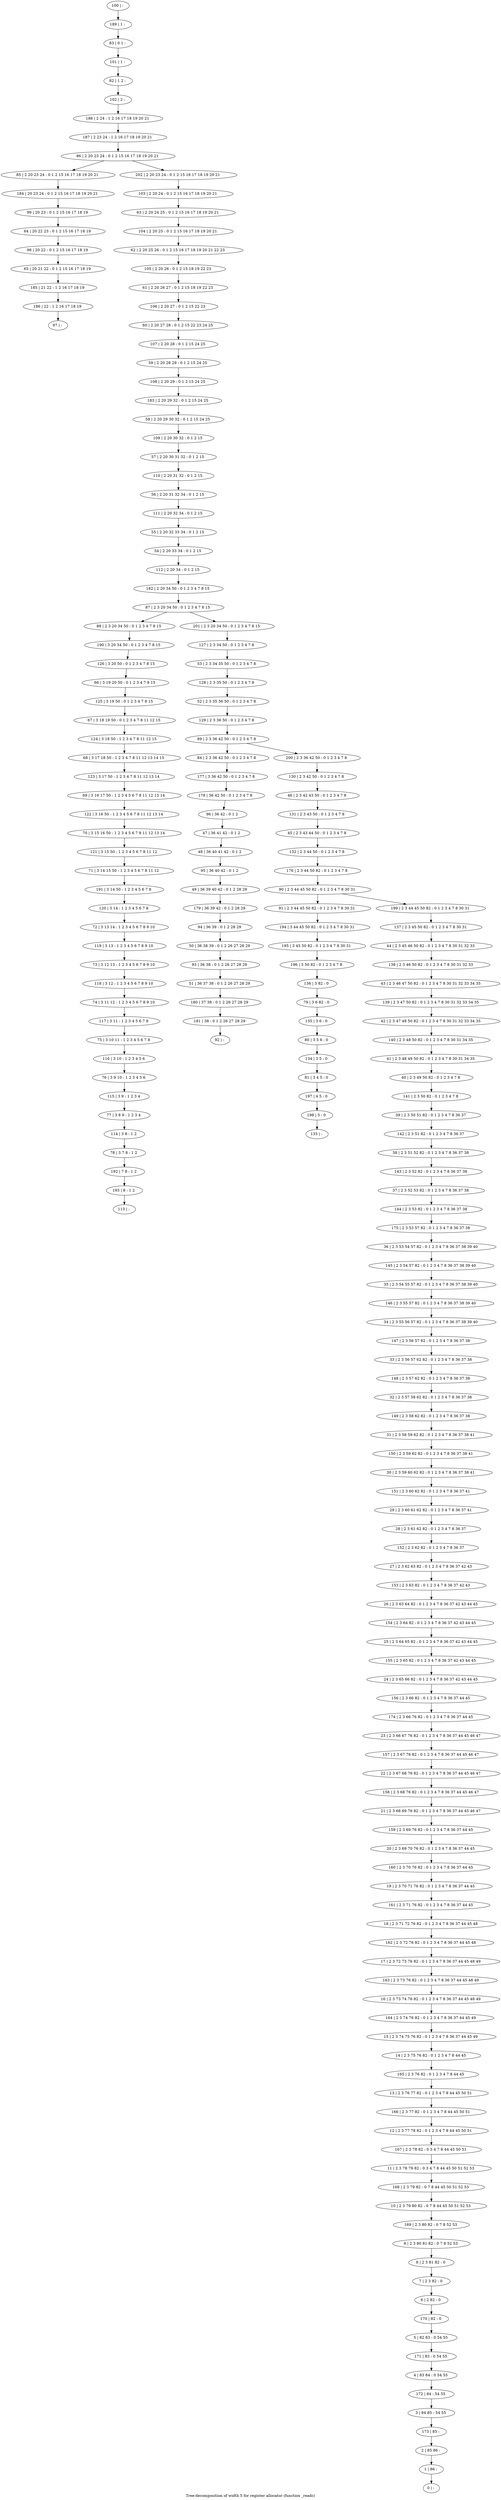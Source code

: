 digraph G {
graph [label="Tree-decomposition of width 5 for register allocator (function _readc)"]
0[label="0 | : "];
1[label="1 | 86 : "];
2[label="2 | 85 86 : "];
3[label="3 | 84 85 : 54 55 "];
4[label="4 | 83 84 : 0 54 55 "];
5[label="5 | 82 83 : 0 54 55 "];
6[label="6 | 2 82 : 0 "];
7[label="7 | 2 3 82 : 0 "];
8[label="8 | 2 3 81 82 : 0 "];
9[label="9 | 2 3 80 81 82 : 0 7 8 52 53 "];
10[label="10 | 2 3 79 80 82 : 0 7 8 44 45 50 51 52 53 "];
11[label="11 | 2 3 78 79 82 : 0 3 4 7 8 44 45 50 51 52 53 "];
12[label="12 | 2 3 77 78 82 : 0 1 2 3 4 7 8 44 45 50 51 "];
13[label="13 | 2 3 76 77 82 : 0 1 2 3 4 7 8 44 45 50 51 "];
14[label="14 | 2 3 75 76 82 : 0 1 2 3 4 7 8 44 45 "];
15[label="15 | 2 3 74 75 76 82 : 0 1 2 3 4 7 8 36 37 44 45 49 "];
16[label="16 | 2 3 73 74 76 82 : 0 1 2 3 4 7 8 36 37 44 45 48 49 "];
17[label="17 | 2 3 72 73 76 82 : 0 1 2 3 4 7 8 36 37 44 45 48 49 "];
18[label="18 | 2 3 71 72 76 82 : 0 1 2 3 4 7 8 36 37 44 45 48 "];
19[label="19 | 2 3 70 71 76 82 : 0 1 2 3 4 7 8 36 37 44 45 "];
20[label="20 | 2 3 69 70 76 82 : 0 1 2 3 4 7 8 36 37 44 45 "];
21[label="21 | 2 3 68 69 76 82 : 0 1 2 3 4 7 8 36 37 44 45 46 47 "];
22[label="22 | 2 3 67 68 76 82 : 0 1 2 3 4 7 8 36 37 44 45 46 47 "];
23[label="23 | 2 3 66 67 76 82 : 0 1 2 3 4 7 8 36 37 44 45 46 47 "];
24[label="24 | 2 3 65 66 82 : 0 1 2 3 4 7 8 36 37 42 43 44 45 "];
25[label="25 | 2 3 64 65 82 : 0 1 2 3 4 7 8 36 37 42 43 44 45 "];
26[label="26 | 2 3 63 64 82 : 0 1 2 3 4 7 8 36 37 42 43 44 45 "];
27[label="27 | 2 3 62 63 82 : 0 1 2 3 4 7 8 36 37 42 43 "];
28[label="28 | 2 3 61 62 82 : 0 1 2 3 4 7 8 36 37 "];
29[label="29 | 2 3 60 61 62 82 : 0 1 2 3 4 7 8 36 37 41 "];
30[label="30 | 2 3 59 60 62 82 : 0 1 2 3 4 7 8 36 37 38 41 "];
31[label="31 | 2 3 58 59 62 82 : 0 1 2 3 4 7 8 36 37 38 41 "];
32[label="32 | 2 3 57 58 62 82 : 0 1 2 3 4 7 8 36 37 38 "];
33[label="33 | 2 3 56 57 62 82 : 0 1 2 3 4 7 8 36 37 38 "];
34[label="34 | 2 3 55 56 57 82 : 0 1 2 3 4 7 8 36 37 38 39 40 "];
35[label="35 | 2 3 54 55 57 82 : 0 1 2 3 4 7 8 36 37 38 39 40 "];
36[label="36 | 2 3 53 54 57 82 : 0 1 2 3 4 7 8 36 37 38 39 40 "];
37[label="37 | 2 3 52 53 82 : 0 1 2 3 4 7 8 36 37 38 "];
38[label="38 | 2 3 51 52 82 : 0 1 2 3 4 7 8 36 37 38 "];
39[label="39 | 2 3 50 51 82 : 0 1 2 3 4 7 8 36 37 "];
40[label="40 | 2 3 49 50 82 : 0 1 2 3 4 7 8 "];
41[label="41 | 2 3 48 49 50 82 : 0 1 2 3 4 7 8 30 31 34 35 "];
42[label="42 | 2 3 47 48 50 82 : 0 1 2 3 4 7 8 30 31 32 33 34 35 "];
43[label="43 | 2 3 46 47 50 82 : 0 1 2 3 4 7 8 30 31 32 33 34 35 "];
44[label="44 | 2 3 45 46 50 82 : 0 1 2 3 4 7 8 30 31 32 33 "];
45[label="45 | 2 3 43 44 50 : 0 1 2 3 4 7 8 "];
46[label="46 | 2 3 42 43 50 : 0 1 2 3 4 7 8 "];
47[label="47 | 36 41 42 : 0 1 2 "];
48[label="48 | 36 40 41 42 : 0 1 2 "];
49[label="49 | 36 39 40 42 : 0 1 2 28 29 "];
50[label="50 | 36 38 39 : 0 1 2 26 27 28 29 "];
51[label="51 | 36 37 38 : 0 1 2 26 27 28 29 "];
52[label="52 | 2 3 35 36 50 : 0 1 2 3 4 7 8 "];
53[label="53 | 2 3 34 35 50 : 0 1 2 3 4 7 8 "];
54[label="54 | 2 20 33 34 : 0 1 2 15 "];
55[label="55 | 2 20 32 33 34 : 0 1 2 15 "];
56[label="56 | 2 20 31 32 34 : 0 1 2 15 "];
57[label="57 | 2 20 30 31 32 : 0 1 2 15 "];
58[label="58 | 2 20 29 30 32 : 0 1 2 15 24 25 "];
59[label="59 | 2 20 28 29 : 0 1 2 15 24 25 "];
60[label="60 | 2 20 27 28 : 0 1 2 15 22 23 24 25 "];
61[label="61 | 2 20 26 27 : 0 1 2 15 18 19 22 23 "];
62[label="62 | 2 20 25 26 : 0 1 2 15 16 17 18 19 20 21 22 23 "];
63[label="63 | 2 20 24 25 : 0 1 2 15 16 17 18 19 20 21 "];
64[label="64 | 20 22 23 : 0 1 2 15 16 17 18 19 "];
65[label="65 | 20 21 22 : 0 1 2 15 16 17 18 19 "];
66[label="66 | 3 19 20 50 : 0 1 2 3 4 7 8 15 "];
67[label="67 | 3 18 19 50 : 0 1 2 3 4 7 8 11 12 15 "];
68[label="68 | 3 17 18 50 : 1 2 3 4 7 8 11 12 13 14 15 "];
69[label="69 | 3 16 17 50 : 1 2 3 4 5 6 7 8 11 12 13 14 "];
70[label="70 | 3 15 16 50 : 1 2 3 4 5 6 7 8 11 12 13 14 "];
71[label="71 | 3 14 15 50 : 1 2 3 4 5 6 7 8 11 12 "];
72[label="72 | 3 13 14 : 1 2 3 4 5 6 7 8 9 10 "];
73[label="73 | 3 12 13 : 1 2 3 4 5 6 7 8 9 10 "];
74[label="74 | 3 11 12 : 1 2 3 4 5 6 7 8 9 10 "];
75[label="75 | 3 10 11 : 1 2 3 4 5 6 7 8 "];
76[label="76 | 3 9 10 : 1 2 3 4 5 6 "];
77[label="77 | 3 8 9 : 1 2 3 4 "];
78[label="78 | 3 7 8 : 1 2 "];
79[label="79 | 3 6 82 : 0 "];
80[label="80 | 3 5 6 : 0 "];
81[label="81 | 3 4 5 : 0 "];
82[label="82 | 1 2 : "];
83[label="83 | 0 1 : "];
84[label="84 | 2 3 36 42 50 : 0 1 2 3 4 7 8 "];
85[label="85 | 2 20 23 24 : 0 1 2 15 16 17 18 19 20 21 "];
86[label="86 | 2 20 23 24 : 0 1 2 15 16 17 18 19 20 21 "];
87[label="87 | 2 3 20 34 50 : 0 1 2 3 4 7 8 15 "];
88[label="88 | 2 3 20 34 50 : 0 1 2 3 4 7 8 15 "];
89[label="89 | 2 3 36 42 50 : 0 1 2 3 4 7 8 "];
90[label="90 | 2 3 44 45 50 82 : 0 1 2 3 4 7 8 30 31 "];
91[label="91 | 2 3 44 45 50 82 : 0 1 2 3 4 7 8 30 31 "];
92[label="92 | : "];
93[label="93 | 36 38 : 0 1 2 26 27 28 29 "];
94[label="94 | 36 39 : 0 1 2 28 29 "];
95[label="95 | 36 40 42 : 0 1 2 "];
96[label="96 | 36 42 : 0 1 2 "];
97[label="97 | : "];
98[label="98 | 20 22 : 0 1 2 15 16 17 18 19 "];
99[label="99 | 20 23 : 0 1 2 15 16 17 18 19 "];
100[label="100 | : "];
101[label="101 | 1 : "];
102[label="102 | 2 : "];
103[label="103 | 2 20 24 : 0 1 2 15 16 17 18 19 20 21 "];
104[label="104 | 2 20 25 : 0 1 2 15 16 17 18 19 20 21 "];
105[label="105 | 2 20 26 : 0 1 2 15 18 19 22 23 "];
106[label="106 | 2 20 27 : 0 1 2 15 22 23 "];
107[label="107 | 2 20 28 : 0 1 2 15 24 25 "];
108[label="108 | 2 20 29 : 0 1 2 15 24 25 "];
109[label="109 | 2 20 30 32 : 0 1 2 15 "];
110[label="110 | 2 20 31 32 : 0 1 2 15 "];
111[label="111 | 2 20 32 34 : 0 1 2 15 "];
112[label="112 | 2 20 34 : 0 1 2 15 "];
113[label="113 | : "];
114[label="114 | 3 8 : 1 2 "];
115[label="115 | 3 9 : 1 2 3 4 "];
116[label="116 | 3 10 : 1 2 3 4 5 6 "];
117[label="117 | 3 11 : 1 2 3 4 5 6 7 8 "];
118[label="118 | 3 12 : 1 2 3 4 5 6 7 8 9 10 "];
119[label="119 | 3 13 : 1 2 3 4 5 6 7 8 9 10 "];
120[label="120 | 3 14 : 1 2 3 4 5 6 7 8 "];
121[label="121 | 3 15 50 : 1 2 3 4 5 6 7 8 11 12 "];
122[label="122 | 3 16 50 : 1 2 3 4 5 6 7 8 11 12 13 14 "];
123[label="123 | 3 17 50 : 1 2 3 4 7 8 11 12 13 14 "];
124[label="124 | 3 18 50 : 1 2 3 4 7 8 11 12 15 "];
125[label="125 | 3 19 50 : 0 1 2 3 4 7 8 15 "];
126[label="126 | 3 20 50 : 0 1 2 3 4 7 8 15 "];
127[label="127 | 2 3 34 50 : 0 1 2 3 4 7 8 "];
128[label="128 | 2 3 35 50 : 0 1 2 3 4 7 8 "];
129[label="129 | 2 3 36 50 : 0 1 2 3 4 7 8 "];
130[label="130 | 2 3 42 50 : 0 1 2 3 4 7 8 "];
131[label="131 | 2 3 43 50 : 0 1 2 3 4 7 8 "];
132[label="132 | 2 3 44 50 : 0 1 2 3 4 7 8 "];
133[label="133 | : "];
134[label="134 | 3 5 : 0 "];
135[label="135 | 3 6 : 0 "];
136[label="136 | 3 82 : 0 "];
137[label="137 | 2 3 45 50 82 : 0 1 2 3 4 7 8 30 31 "];
138[label="138 | 2 3 46 50 82 : 0 1 2 3 4 7 8 30 31 32 33 "];
139[label="139 | 2 3 47 50 82 : 0 1 2 3 4 7 8 30 31 32 33 34 35 "];
140[label="140 | 2 3 48 50 82 : 0 1 2 3 4 7 8 30 31 34 35 "];
141[label="141 | 2 3 50 82 : 0 1 2 3 4 7 8 "];
142[label="142 | 2 3 51 82 : 0 1 2 3 4 7 8 36 37 "];
143[label="143 | 2 3 52 82 : 0 1 2 3 4 7 8 36 37 38 "];
144[label="144 | 2 3 53 82 : 0 1 2 3 4 7 8 36 37 38 "];
145[label="145 | 2 3 54 57 82 : 0 1 2 3 4 7 8 36 37 38 39 40 "];
146[label="146 | 2 3 55 57 82 : 0 1 2 3 4 7 8 36 37 38 39 40 "];
147[label="147 | 2 3 56 57 82 : 0 1 2 3 4 7 8 36 37 38 "];
148[label="148 | 2 3 57 62 82 : 0 1 2 3 4 7 8 36 37 38 "];
149[label="149 | 2 3 58 62 82 : 0 1 2 3 4 7 8 36 37 38 "];
150[label="150 | 2 3 59 62 82 : 0 1 2 3 4 7 8 36 37 38 41 "];
151[label="151 | 2 3 60 62 82 : 0 1 2 3 4 7 8 36 37 41 "];
152[label="152 | 2 3 62 82 : 0 1 2 3 4 7 8 36 37 "];
153[label="153 | 2 3 63 82 : 0 1 2 3 4 7 8 36 37 42 43 "];
154[label="154 | 2 3 64 82 : 0 1 2 3 4 7 8 36 37 42 43 44 45 "];
155[label="155 | 2 3 65 82 : 0 1 2 3 4 7 8 36 37 42 43 44 45 "];
156[label="156 | 2 3 66 82 : 0 1 2 3 4 7 8 36 37 44 45 "];
157[label="157 | 2 3 67 76 82 : 0 1 2 3 4 7 8 36 37 44 45 46 47 "];
158[label="158 | 2 3 68 76 82 : 0 1 2 3 4 7 8 36 37 44 45 46 47 "];
159[label="159 | 2 3 69 76 82 : 0 1 2 3 4 7 8 36 37 44 45 "];
160[label="160 | 2 3 70 76 82 : 0 1 2 3 4 7 8 36 37 44 45 "];
161[label="161 | 2 3 71 76 82 : 0 1 2 3 4 7 8 36 37 44 45 "];
162[label="162 | 2 3 72 76 82 : 0 1 2 3 4 7 8 36 37 44 45 48 "];
163[label="163 | 2 3 73 76 82 : 0 1 2 3 4 7 8 36 37 44 45 48 49 "];
164[label="164 | 2 3 74 76 82 : 0 1 2 3 4 7 8 36 37 44 45 49 "];
165[label="165 | 2 3 76 82 : 0 1 2 3 4 7 8 44 45 "];
166[label="166 | 2 3 77 82 : 0 1 2 3 4 7 8 44 45 50 51 "];
167[label="167 | 2 3 78 82 : 0 3 4 7 8 44 45 50 51 "];
168[label="168 | 2 3 79 82 : 0 7 8 44 45 50 51 52 53 "];
169[label="169 | 2 3 80 82 : 0 7 8 52 53 "];
170[label="170 | 82 : 0 "];
171[label="171 | 83 : 0 54 55 "];
172[label="172 | 84 : 54 55 "];
173[label="173 | 85 : "];
174[label="174 | 2 3 66 76 82 : 0 1 2 3 4 7 8 36 37 44 45 "];
175[label="175 | 2 3 53 57 82 : 0 1 2 3 4 7 8 36 37 38 "];
176[label="176 | 2 3 44 50 82 : 0 1 2 3 4 7 8 "];
177[label="177 | 3 36 42 50 : 0 1 2 3 4 7 8 "];
178[label="178 | 36 42 50 : 0 1 2 3 4 7 8 "];
179[label="179 | 36 39 42 : 0 1 2 28 29 "];
180[label="180 | 37 38 : 0 1 2 26 27 28 29 "];
181[label="181 | 38 : 0 1 2 26 27 28 29 "];
182[label="182 | 2 20 34 50 : 0 1 2 3 4 7 8 15 "];
183[label="183 | 2 20 29 32 : 0 1 2 15 24 25 "];
184[label="184 | 20 23 24 : 0 1 2 15 16 17 18 19 20 21 "];
185[label="185 | 21 22 : 1 2 16 17 18 19 "];
186[label="186 | 22 : 1 2 16 17 18 19 "];
187[label="187 | 2 23 24 : 1 2 16 17 18 19 20 21 "];
188[label="188 | 2 24 : 1 2 16 17 18 19 20 21 "];
189[label="189 | 1 : "];
190[label="190 | 3 20 34 50 : 0 1 2 3 4 7 8 15 "];
191[label="191 | 3 14 50 : 1 2 3 4 5 6 7 8 "];
192[label="192 | 7 8 : 1 2 "];
193[label="193 | 8 : 1 2 "];
194[label="194 | 3 44 45 50 82 : 0 1 2 3 4 7 8 30 31 "];
195[label="195 | 3 45 50 82 : 0 1 2 3 4 7 8 30 31 "];
196[label="196 | 3 50 82 : 0 1 2 3 4 7 8 "];
197[label="197 | 4 5 : 0 "];
198[label="198 | 5 : 0 "];
199[label="199 | 2 3 44 45 50 82 : 0 1 2 3 4 7 8 30 31 "];
200[label="200 | 2 3 36 42 50 : 0 1 2 3 4 7 8 "];
201[label="201 | 2 3 20 34 50 : 0 1 2 3 4 7 8 15 "];
202[label="202 | 2 20 23 24 : 0 1 2 15 16 17 18 19 20 21 "];
47->48 ;
93->51 ;
50->93 ;
94->50 ;
95->49 ;
48->95 ;
96->47 ;
98->65 ;
64->98 ;
99->64 ;
114->78 ;
77->114 ;
115->77 ;
76->115 ;
116->76 ;
75->116 ;
117->75 ;
74->117 ;
118->74 ;
73->118 ;
119->73 ;
72->119 ;
120->72 ;
121->71 ;
70->121 ;
122->70 ;
69->122 ;
123->69 ;
68->123 ;
124->68 ;
67->124 ;
125->67 ;
66->125 ;
126->66 ;
134->81 ;
80->134 ;
135->80 ;
79->135 ;
136->79 ;
84->177 ;
178->96 ;
177->178 ;
179->94 ;
49->179 ;
51->180 ;
181->92 ;
180->181 ;
184->99 ;
85->184 ;
65->185 ;
186->97 ;
185->186 ;
190->126 ;
88->190 ;
191->120 ;
71->191 ;
78->192 ;
193->113 ;
192->193 ;
91->194 ;
194->195 ;
196->136 ;
195->196 ;
81->197 ;
198->133 ;
197->198 ;
100->189 ;
189->83 ;
83->101 ;
101->82 ;
82->102 ;
102->188 ;
188->187 ;
187->86 ;
103->63 ;
63->104 ;
104->62 ;
62->105 ;
105->61 ;
61->106 ;
106->60 ;
60->107 ;
107->59 ;
59->108 ;
108->183 ;
183->58 ;
58->109 ;
109->57 ;
57->110 ;
110->56 ;
56->111 ;
111->55 ;
55->54 ;
54->112 ;
112->182 ;
182->87 ;
127->53 ;
53->128 ;
128->52 ;
52->129 ;
129->89 ;
130->46 ;
46->131 ;
131->45 ;
45->132 ;
132->176 ;
176->90 ;
137->44 ;
44->138 ;
138->43 ;
43->139 ;
139->42 ;
42->140 ;
140->41 ;
41->40 ;
40->141 ;
141->39 ;
39->142 ;
142->38 ;
38->143 ;
143->37 ;
37->144 ;
144->175 ;
175->36 ;
36->145 ;
145->35 ;
35->146 ;
146->34 ;
34->147 ;
147->33 ;
33->148 ;
148->32 ;
32->149 ;
149->31 ;
31->150 ;
150->30 ;
30->151 ;
151->29 ;
29->28 ;
28->152 ;
152->27 ;
27->153 ;
153->26 ;
26->154 ;
154->25 ;
25->155 ;
155->24 ;
24->156 ;
156->174 ;
174->23 ;
23->157 ;
157->22 ;
22->158 ;
158->21 ;
21->159 ;
159->20 ;
20->160 ;
160->19 ;
19->161 ;
161->18 ;
18->162 ;
162->17 ;
17->163 ;
163->16 ;
16->164 ;
164->15 ;
15->14 ;
14->165 ;
165->13 ;
13->166 ;
166->12 ;
12->167 ;
167->11 ;
11->168 ;
168->10 ;
10->169 ;
169->9 ;
9->8 ;
8->7 ;
7->6 ;
6->170 ;
170->5 ;
5->171 ;
171->4 ;
4->172 ;
172->3 ;
3->173 ;
173->2 ;
2->1 ;
1->0 ;
199->137 ;
200->130 ;
201->127 ;
202->103 ;
90->91 ;
90->199 ;
89->84 ;
89->200 ;
87->88 ;
87->201 ;
86->85 ;
86->202 ;
}
